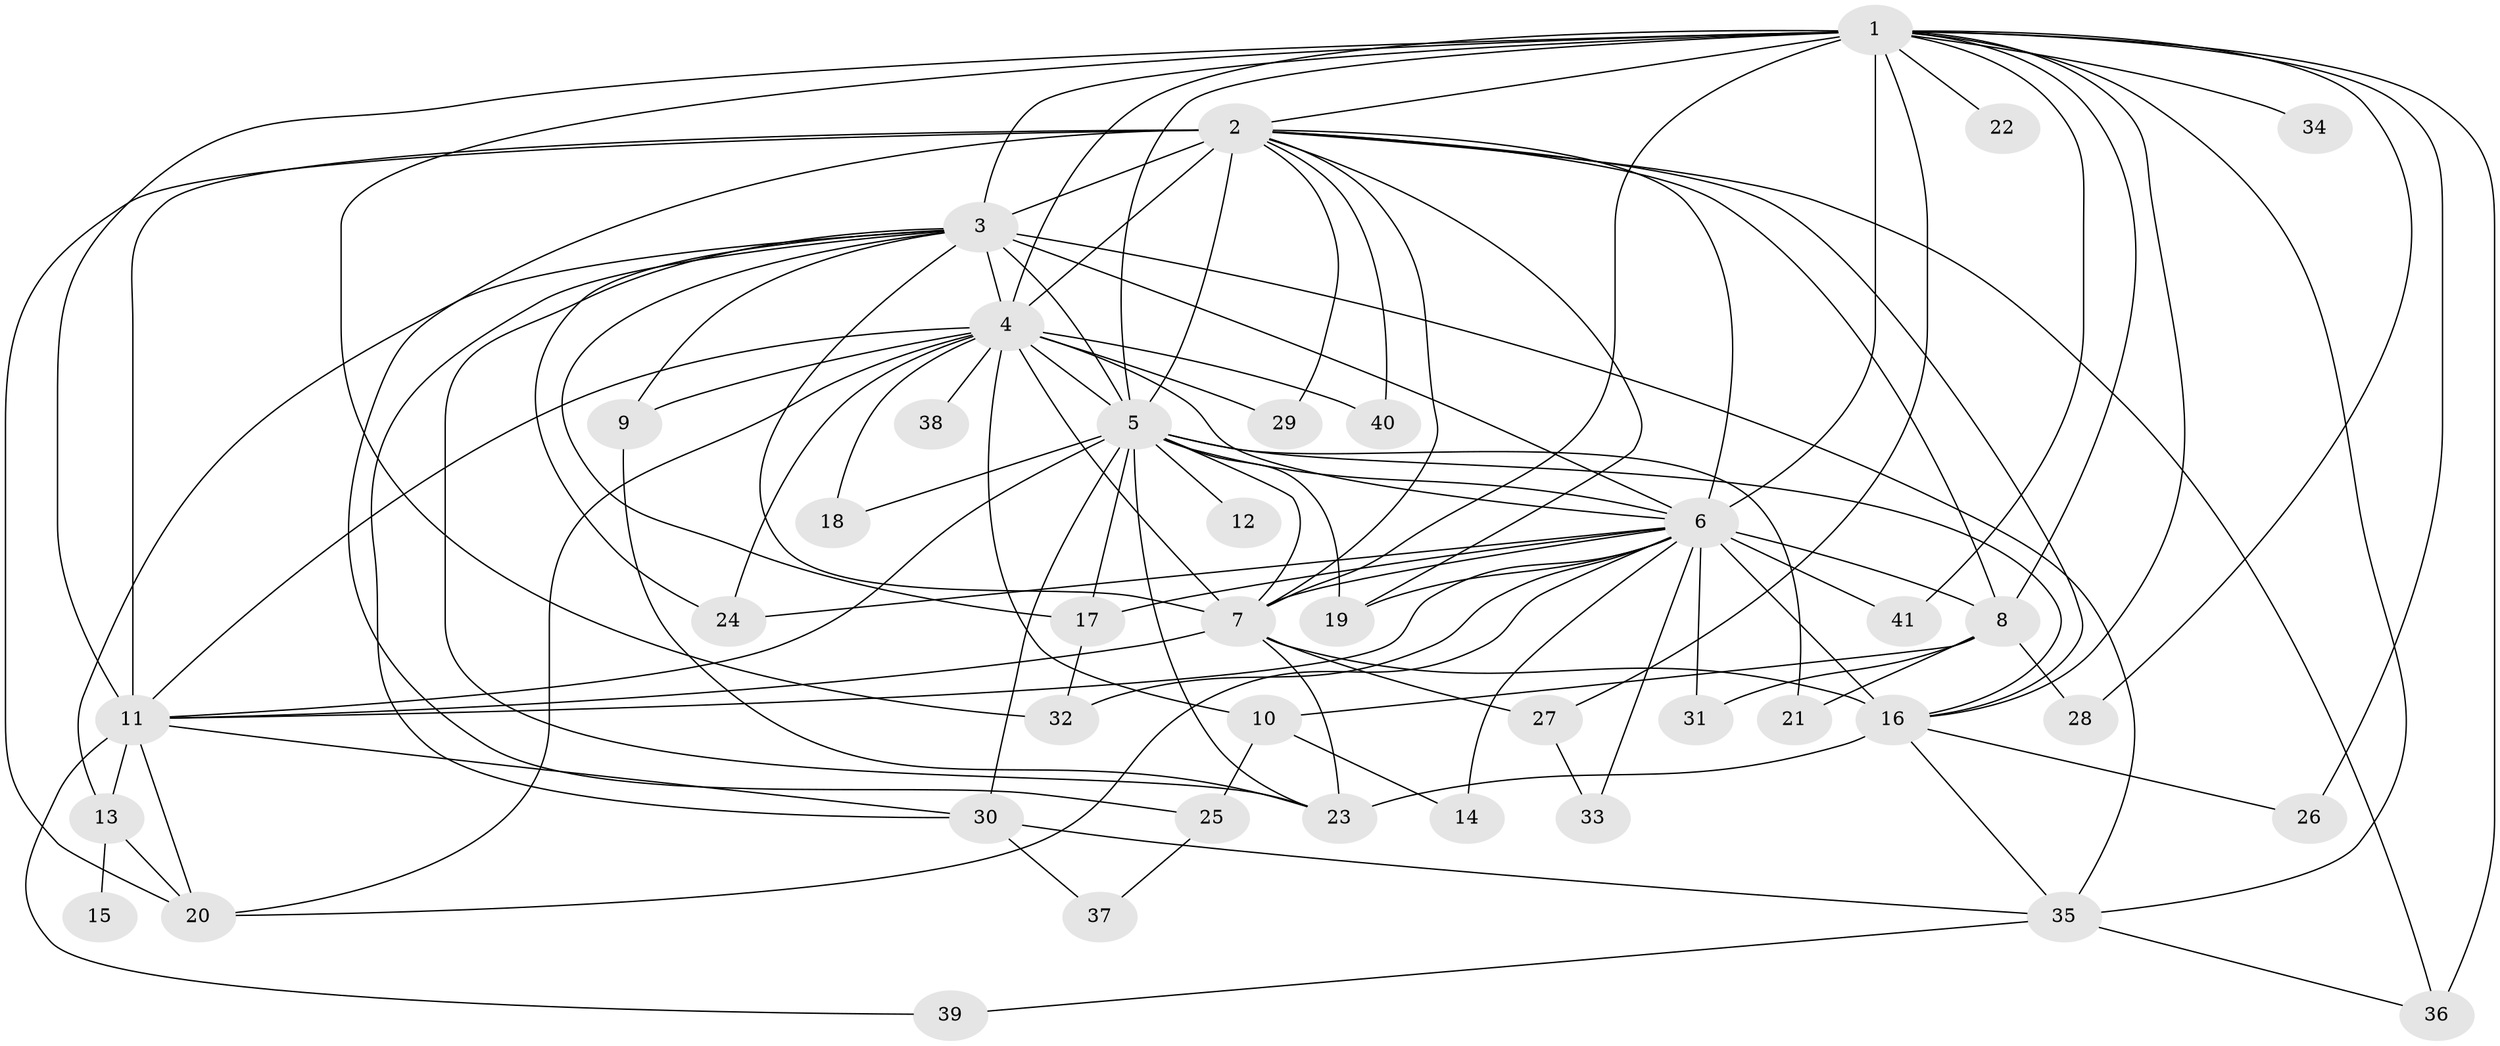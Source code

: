 // original degree distribution, {25: 0.012195121951219513, 20: 0.036585365853658534, 15: 0.012195121951219513, 21: 0.024390243902439025, 19: 0.024390243902439025, 17: 0.012195121951219513, 3: 0.12195121951219512, 4: 0.04878048780487805, 5: 0.06097560975609756, 2: 0.6341463414634146, 6: 0.012195121951219513}
// Generated by graph-tools (version 1.1) at 2025/35/03/09/25 02:35:15]
// undirected, 41 vertices, 106 edges
graph export_dot {
graph [start="1"]
  node [color=gray90,style=filled];
  1;
  2;
  3;
  4;
  5;
  6;
  7;
  8;
  9;
  10;
  11;
  12;
  13;
  14;
  15;
  16;
  17;
  18;
  19;
  20;
  21;
  22;
  23;
  24;
  25;
  26;
  27;
  28;
  29;
  30;
  31;
  32;
  33;
  34;
  35;
  36;
  37;
  38;
  39;
  40;
  41;
  1 -- 2 [weight=2.0];
  1 -- 3 [weight=2.0];
  1 -- 4 [weight=1.0];
  1 -- 5 [weight=1.0];
  1 -- 6 [weight=3.0];
  1 -- 7 [weight=1.0];
  1 -- 8 [weight=1.0];
  1 -- 11 [weight=2.0];
  1 -- 16 [weight=1.0];
  1 -- 22 [weight=1.0];
  1 -- 26 [weight=1.0];
  1 -- 27 [weight=1.0];
  1 -- 28 [weight=1.0];
  1 -- 32 [weight=1.0];
  1 -- 34 [weight=1.0];
  1 -- 35 [weight=1.0];
  1 -- 36 [weight=1.0];
  1 -- 41 [weight=1.0];
  2 -- 3 [weight=4.0];
  2 -- 4 [weight=2.0];
  2 -- 5 [weight=2.0];
  2 -- 6 [weight=4.0];
  2 -- 7 [weight=2.0];
  2 -- 8 [weight=1.0];
  2 -- 11 [weight=12.0];
  2 -- 16 [weight=1.0];
  2 -- 19 [weight=1.0];
  2 -- 20 [weight=1.0];
  2 -- 25 [weight=1.0];
  2 -- 29 [weight=1.0];
  2 -- 36 [weight=1.0];
  2 -- 40 [weight=1.0];
  3 -- 4 [weight=3.0];
  3 -- 5 [weight=2.0];
  3 -- 6 [weight=4.0];
  3 -- 7 [weight=3.0];
  3 -- 9 [weight=2.0];
  3 -- 13 [weight=1.0];
  3 -- 17 [weight=1.0];
  3 -- 23 [weight=2.0];
  3 -- 24 [weight=1.0];
  3 -- 30 [weight=2.0];
  3 -- 35 [weight=1.0];
  4 -- 5 [weight=1.0];
  4 -- 6 [weight=2.0];
  4 -- 7 [weight=1.0];
  4 -- 9 [weight=1.0];
  4 -- 10 [weight=1.0];
  4 -- 11 [weight=1.0];
  4 -- 18 [weight=1.0];
  4 -- 20 [weight=1.0];
  4 -- 24 [weight=1.0];
  4 -- 29 [weight=1.0];
  4 -- 38 [weight=1.0];
  4 -- 40 [weight=1.0];
  5 -- 6 [weight=3.0];
  5 -- 7 [weight=1.0];
  5 -- 11 [weight=1.0];
  5 -- 12 [weight=1.0];
  5 -- 16 [weight=1.0];
  5 -- 17 [weight=1.0];
  5 -- 18 [weight=1.0];
  5 -- 19 [weight=1.0];
  5 -- 21 [weight=1.0];
  5 -- 23 [weight=1.0];
  5 -- 30 [weight=2.0];
  6 -- 7 [weight=2.0];
  6 -- 8 [weight=1.0];
  6 -- 11 [weight=1.0];
  6 -- 14 [weight=1.0];
  6 -- 16 [weight=5.0];
  6 -- 17 [weight=1.0];
  6 -- 19 [weight=1.0];
  6 -- 20 [weight=1.0];
  6 -- 24 [weight=1.0];
  6 -- 31 [weight=1.0];
  6 -- 32 [weight=1.0];
  6 -- 33 [weight=1.0];
  6 -- 41 [weight=1.0];
  7 -- 11 [weight=1.0];
  7 -- 16 [weight=1.0];
  7 -- 23 [weight=6.0];
  7 -- 27 [weight=2.0];
  8 -- 10 [weight=1.0];
  8 -- 21 [weight=1.0];
  8 -- 28 [weight=1.0];
  8 -- 31 [weight=1.0];
  9 -- 23 [weight=1.0];
  10 -- 14 [weight=1.0];
  10 -- 25 [weight=1.0];
  11 -- 13 [weight=1.0];
  11 -- 20 [weight=1.0];
  11 -- 30 [weight=1.0];
  11 -- 39 [weight=1.0];
  13 -- 15 [weight=1.0];
  13 -- 20 [weight=1.0];
  16 -- 23 [weight=2.0];
  16 -- 26 [weight=1.0];
  16 -- 35 [weight=1.0];
  17 -- 32 [weight=2.0];
  25 -- 37 [weight=1.0];
  27 -- 33 [weight=1.0];
  30 -- 35 [weight=1.0];
  30 -- 37 [weight=1.0];
  35 -- 36 [weight=1.0];
  35 -- 39 [weight=1.0];
}
